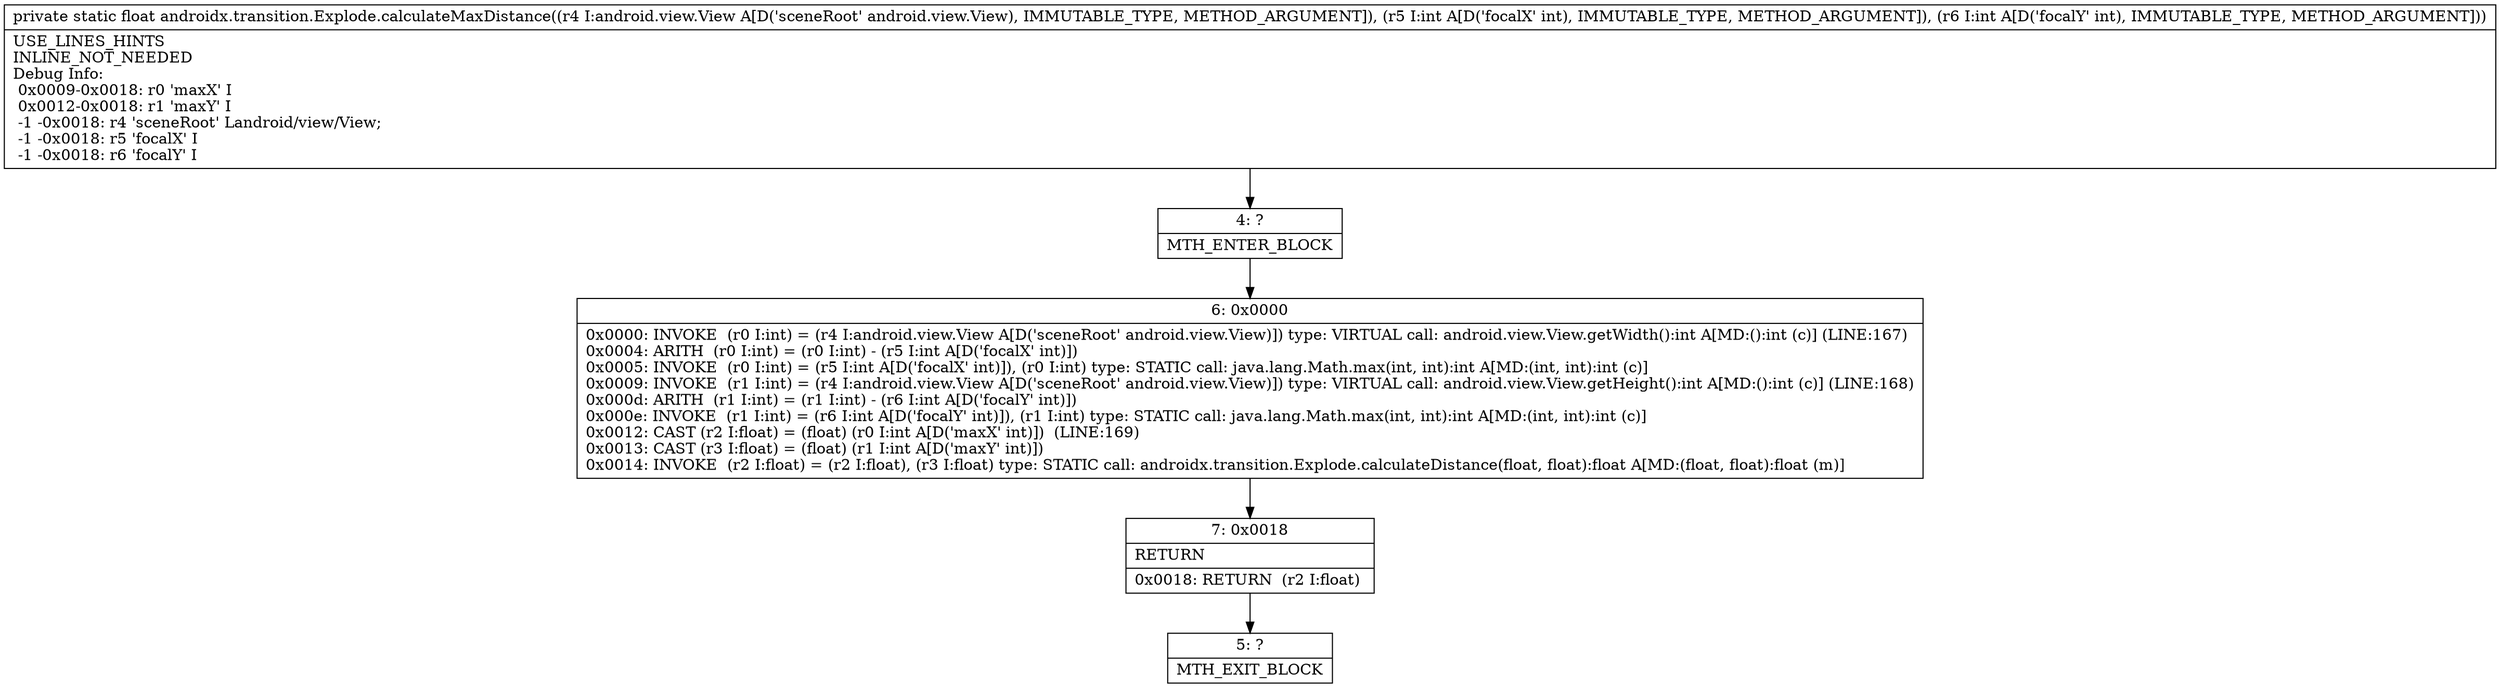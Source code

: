 digraph "CFG forandroidx.transition.Explode.calculateMaxDistance(Landroid\/view\/View;II)F" {
Node_4 [shape=record,label="{4\:\ ?|MTH_ENTER_BLOCK\l}"];
Node_6 [shape=record,label="{6\:\ 0x0000|0x0000: INVOKE  (r0 I:int) = (r4 I:android.view.View A[D('sceneRoot' android.view.View)]) type: VIRTUAL call: android.view.View.getWidth():int A[MD:():int (c)] (LINE:167)\l0x0004: ARITH  (r0 I:int) = (r0 I:int) \- (r5 I:int A[D('focalX' int)]) \l0x0005: INVOKE  (r0 I:int) = (r5 I:int A[D('focalX' int)]), (r0 I:int) type: STATIC call: java.lang.Math.max(int, int):int A[MD:(int, int):int (c)]\l0x0009: INVOKE  (r1 I:int) = (r4 I:android.view.View A[D('sceneRoot' android.view.View)]) type: VIRTUAL call: android.view.View.getHeight():int A[MD:():int (c)] (LINE:168)\l0x000d: ARITH  (r1 I:int) = (r1 I:int) \- (r6 I:int A[D('focalY' int)]) \l0x000e: INVOKE  (r1 I:int) = (r6 I:int A[D('focalY' int)]), (r1 I:int) type: STATIC call: java.lang.Math.max(int, int):int A[MD:(int, int):int (c)]\l0x0012: CAST (r2 I:float) = (float) (r0 I:int A[D('maxX' int)])  (LINE:169)\l0x0013: CAST (r3 I:float) = (float) (r1 I:int A[D('maxY' int)]) \l0x0014: INVOKE  (r2 I:float) = (r2 I:float), (r3 I:float) type: STATIC call: androidx.transition.Explode.calculateDistance(float, float):float A[MD:(float, float):float (m)]\l}"];
Node_7 [shape=record,label="{7\:\ 0x0018|RETURN\l|0x0018: RETURN  (r2 I:float) \l}"];
Node_5 [shape=record,label="{5\:\ ?|MTH_EXIT_BLOCK\l}"];
MethodNode[shape=record,label="{private static float androidx.transition.Explode.calculateMaxDistance((r4 I:android.view.View A[D('sceneRoot' android.view.View), IMMUTABLE_TYPE, METHOD_ARGUMENT]), (r5 I:int A[D('focalX' int), IMMUTABLE_TYPE, METHOD_ARGUMENT]), (r6 I:int A[D('focalY' int), IMMUTABLE_TYPE, METHOD_ARGUMENT]))  | USE_LINES_HINTS\lINLINE_NOT_NEEDED\lDebug Info:\l  0x0009\-0x0018: r0 'maxX' I\l  0x0012\-0x0018: r1 'maxY' I\l  \-1 \-0x0018: r4 'sceneRoot' Landroid\/view\/View;\l  \-1 \-0x0018: r5 'focalX' I\l  \-1 \-0x0018: r6 'focalY' I\l}"];
MethodNode -> Node_4;Node_4 -> Node_6;
Node_6 -> Node_7;
Node_7 -> Node_5;
}

